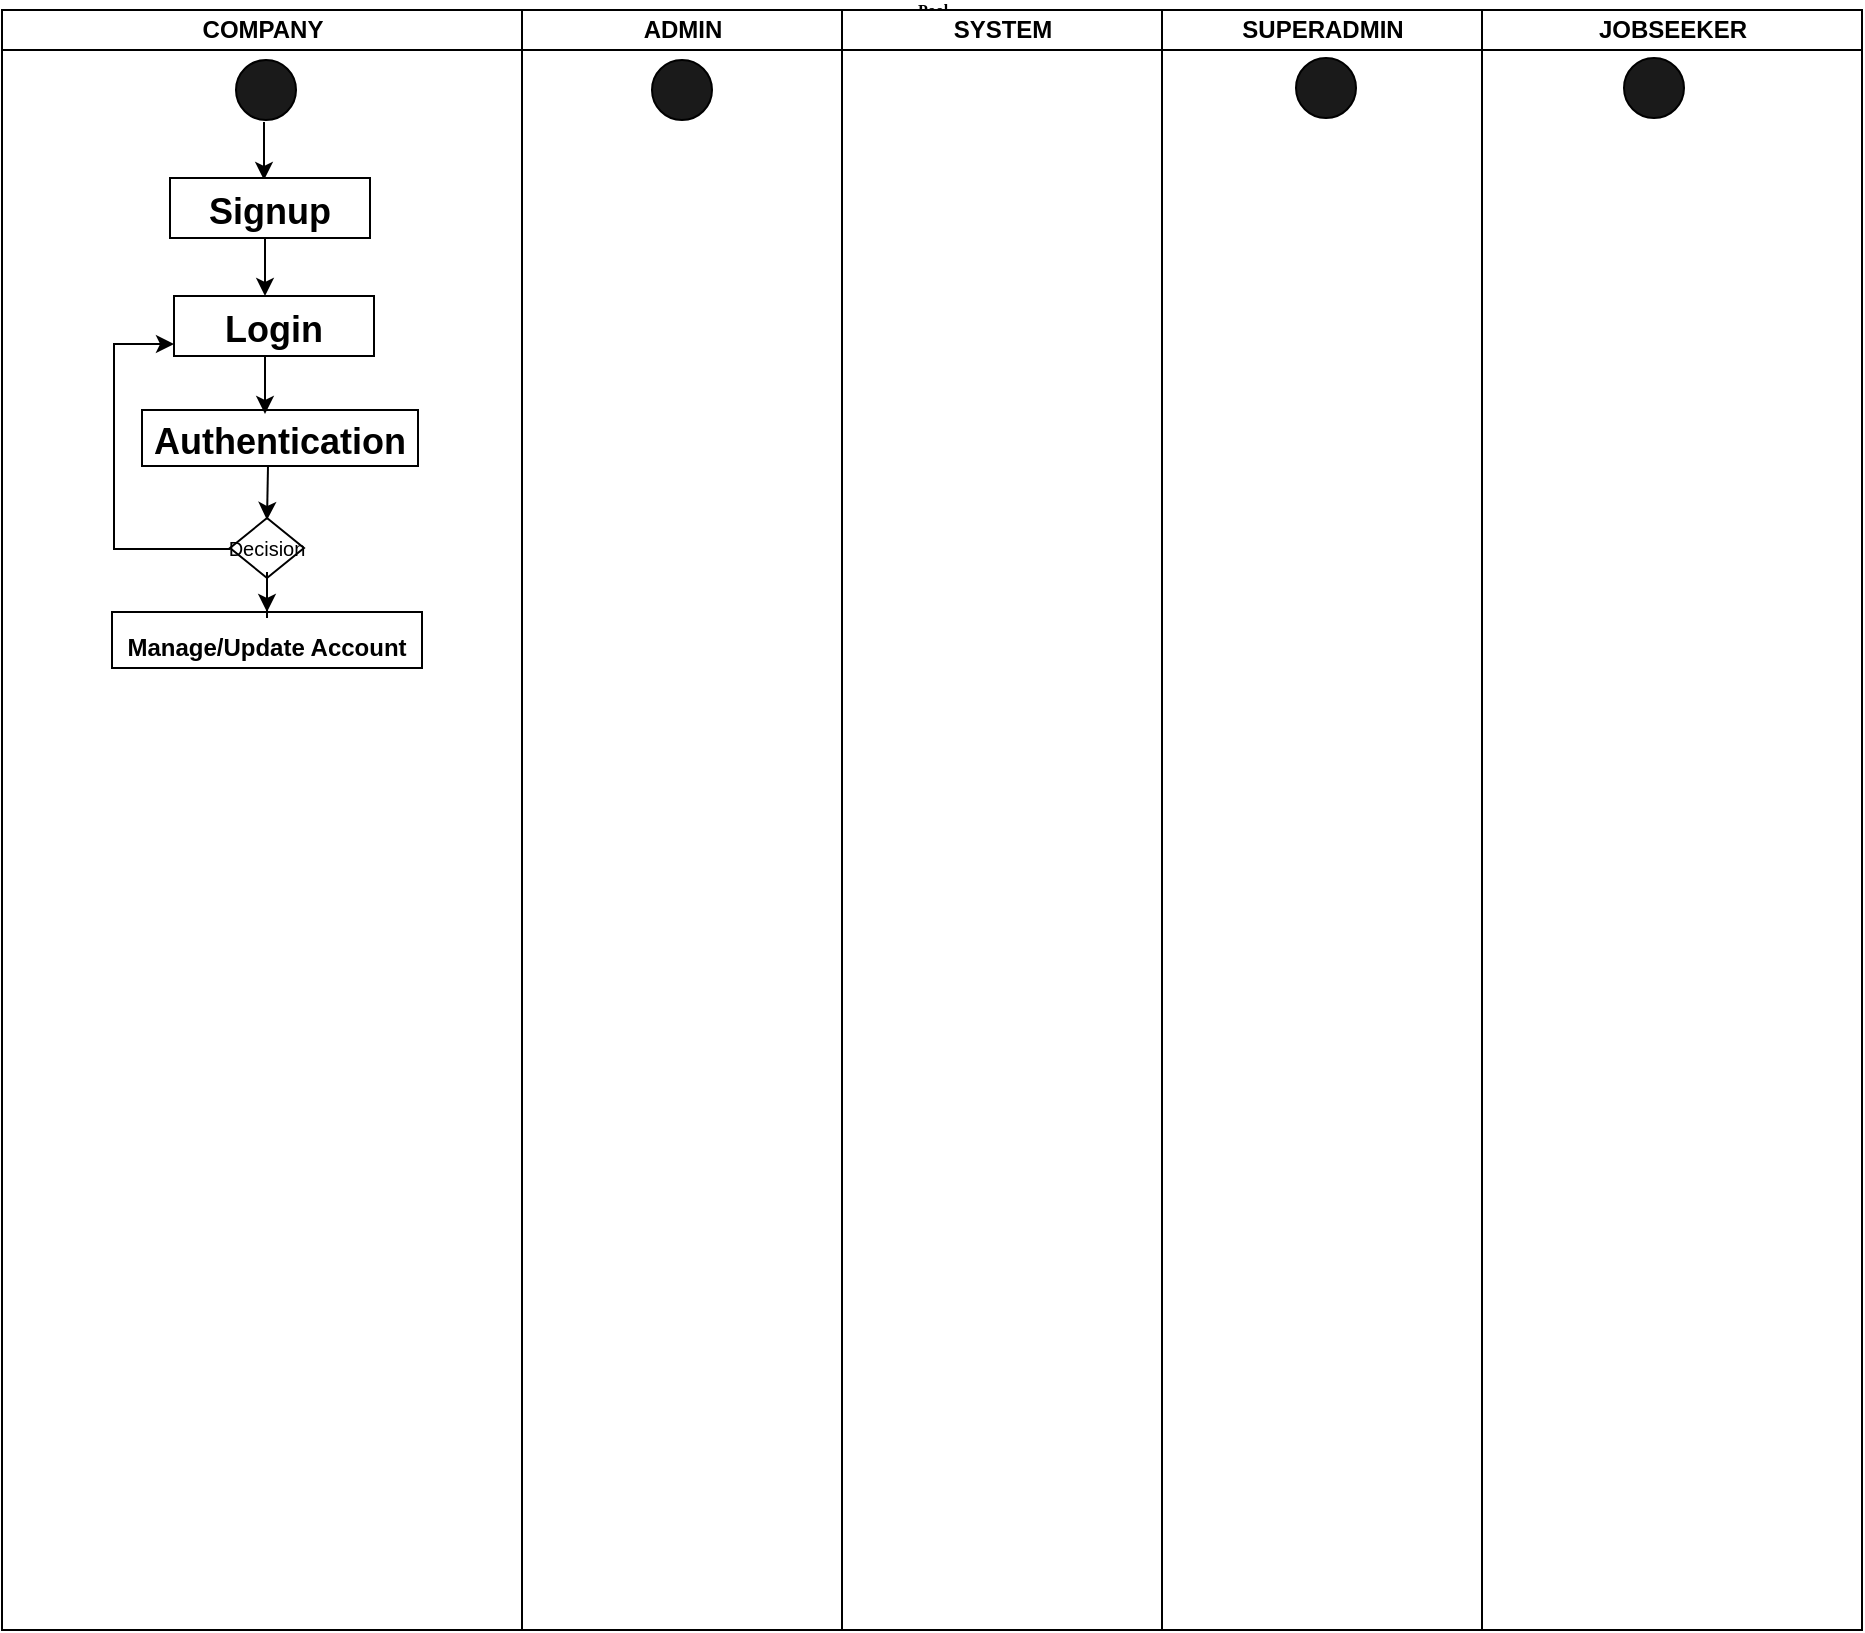 <mxfile version="24.7.10">
  <diagram name="Page-1" id="74e2e168-ea6b-b213-b513-2b3c1d86103e">
    <mxGraphModel dx="1276" dy="499" grid="1" gridSize="10" guides="1" tooltips="1" connect="1" arrows="1" fold="1" page="1" pageScale="1" pageWidth="1100" pageHeight="850" background="none" math="0" shadow="0">
      <root>
        <mxCell id="0" />
        <mxCell id="1" parent="0" />
        <mxCell id="77e6c97f196da883-1" value="Pool" style="swimlane;html=1;childLayout=stackLayout;startSize=0;rounded=0;shadow=0;labelBackgroundColor=none;strokeWidth=1;fontFamily=Verdana;fontSize=8;align=center;" parent="1" vertex="1">
          <mxGeometry x="93" y="20" width="930" height="810" as="geometry" />
        </mxCell>
        <mxCell id="77e6c97f196da883-2" value="COMPANY" style="swimlane;html=1;startSize=20;" parent="77e6c97f196da883-1" vertex="1">
          <mxGeometry width="260" height="810" as="geometry" />
        </mxCell>
        <mxCell id="nSxlMIZwYaIGK_Xv7DRQ-11" value="" style="edgeStyle=orthogonalEdgeStyle;rounded=0;orthogonalLoop=1;jettySize=auto;html=1;strokeColor=default;" edge="1" parent="77e6c97f196da883-2">
          <mxGeometry relative="1" as="geometry">
            <mxPoint x="131" y="56" as="sourcePoint" />
            <mxPoint x="131" y="85" as="targetPoint" />
          </mxGeometry>
        </mxCell>
        <mxCell id="nSxlMIZwYaIGK_Xv7DRQ-10" value="&lt;h1&gt;&lt;font face=&quot;Helvetica&quot; style=&quot;font-size: 18px;&quot;&gt;Signup&lt;/font&gt;&lt;/h1&gt;" style="html=1;dashed=0;whiteSpace=wrap;" vertex="1" parent="77e6c97f196da883-2">
          <mxGeometry x="84" y="84" width="100" height="30" as="geometry" />
        </mxCell>
        <mxCell id="nSxlMIZwYaIGK_Xv7DRQ-14" value="" style="ellipse;whiteSpace=wrap;html=1;aspect=fixed;fillColor=#1A1A1A;" vertex="1" parent="77e6c97f196da883-2">
          <mxGeometry x="117" y="25" width="30" height="30" as="geometry" />
        </mxCell>
        <mxCell id="nSxlMIZwYaIGK_Xv7DRQ-16" value="&lt;h1&gt;&lt;font face=&quot;Helvetica&quot; style=&quot;font-size: 18px;&quot;&gt;Login&lt;/font&gt;&lt;/h1&gt;" style="html=1;dashed=0;whiteSpace=wrap;" vertex="1" parent="77e6c97f196da883-2">
          <mxGeometry x="86" y="143" width="100" height="30" as="geometry" />
        </mxCell>
        <mxCell id="nSxlMIZwYaIGK_Xv7DRQ-21" value="" style="edgeStyle=orthogonalEdgeStyle;rounded=0;orthogonalLoop=1;jettySize=auto;html=1;strokeColor=default;" edge="1" parent="77e6c97f196da883-2">
          <mxGeometry relative="1" as="geometry">
            <mxPoint x="131.5" y="114" as="sourcePoint" />
            <mxPoint x="131.5" y="143" as="targetPoint" />
          </mxGeometry>
        </mxCell>
        <mxCell id="nSxlMIZwYaIGK_Xv7DRQ-33" value="" style="edgeStyle=elbowEdgeStyle;rounded=0;orthogonalLoop=1;jettySize=auto;html=1;exitX=0;exitY=0;exitDx=0;exitDy=0;" edge="1" parent="77e6c97f196da883-2">
          <mxGeometry relative="1" as="geometry">
            <mxPoint x="114" y="269.5" as="sourcePoint" />
            <mxPoint x="86" y="167" as="targetPoint" />
            <Array as="points">
              <mxPoint x="56" y="227" />
            </Array>
          </mxGeometry>
        </mxCell>
        <mxCell id="nSxlMIZwYaIGK_Xv7DRQ-24" value="&lt;font style=&quot;font-size: 10px;&quot;&gt;Decision&lt;/font&gt;" style="shape=rhombus;html=1;dashed=0;whiteSpace=wrap;perimeter=rhombusPerimeter;" vertex="1" parent="77e6c97f196da883-2">
          <mxGeometry x="114" y="254" width="37" height="30" as="geometry" />
        </mxCell>
        <mxCell id="nSxlMIZwYaIGK_Xv7DRQ-27" value="&lt;h1&gt;&lt;font face=&quot;Helvetica&quot; style=&quot;font-size: 18px;&quot;&gt;Authentication&lt;/font&gt;&lt;/h1&gt;" style="html=1;dashed=0;whiteSpace=wrap;" vertex="1" parent="77e6c97f196da883-2">
          <mxGeometry x="70" y="200" width="138" height="28" as="geometry" />
        </mxCell>
        <mxCell id="nSxlMIZwYaIGK_Xv7DRQ-31" value="" style="edgeStyle=orthogonalEdgeStyle;rounded=0;orthogonalLoop=1;jettySize=auto;html=1;" edge="1" parent="77e6c97f196da883-2">
          <mxGeometry relative="1" as="geometry">
            <mxPoint x="133" y="228" as="sourcePoint" />
            <mxPoint x="132.5" y="255" as="targetPoint" />
          </mxGeometry>
        </mxCell>
        <mxCell id="77e6c97f196da883-3" value="ADMIN" style="swimlane;html=1;startSize=20;" parent="77e6c97f196da883-1" vertex="1">
          <mxGeometry x="260" width="160" height="810" as="geometry" />
        </mxCell>
        <mxCell id="nSxlMIZwYaIGK_Xv7DRQ-3" value="" style="ellipse;whiteSpace=wrap;html=1;aspect=fixed;fillColor=#1A1A1A;" vertex="1" parent="77e6c97f196da883-3">
          <mxGeometry x="65" y="25" width="30" height="30" as="geometry" />
        </mxCell>
        <mxCell id="77e6c97f196da883-4" value="SYSTEM" style="swimlane;html=1;startSize=20;" parent="77e6c97f196da883-1" vertex="1">
          <mxGeometry x="420" width="160" height="810" as="geometry" />
        </mxCell>
        <mxCell id="77e6c97f196da883-5" value="SUPERADMIN" style="swimlane;html=1;startSize=20;" parent="77e6c97f196da883-1" vertex="1">
          <mxGeometry x="580" width="160" height="810" as="geometry" />
        </mxCell>
        <mxCell id="nSxlMIZwYaIGK_Xv7DRQ-4" value="" style="ellipse;whiteSpace=wrap;html=1;aspect=fixed;fillColor=#1A1A1A;" vertex="1" parent="77e6c97f196da883-5">
          <mxGeometry x="67" y="24" width="30" height="30" as="geometry" />
        </mxCell>
        <mxCell id="77e6c97f196da883-6" value="JOBSEEKER" style="swimlane;html=1;startSize=20;" parent="77e6c97f196da883-1" vertex="1">
          <mxGeometry x="740" width="190" height="810" as="geometry" />
        </mxCell>
        <mxCell id="nSxlMIZwYaIGK_Xv7DRQ-5" value="" style="ellipse;whiteSpace=wrap;html=1;aspect=fixed;fillColor=#1A1A1A;" vertex="1" parent="77e6c97f196da883-6">
          <mxGeometry x="71" y="24" width="30" height="30" as="geometry" />
        </mxCell>
        <mxCell id="nSxlMIZwYaIGK_Xv7DRQ-26" value="" style="edgeStyle=orthogonalEdgeStyle;rounded=0;orthogonalLoop=1;jettySize=auto;html=1;strokeColor=default;" edge="1" parent="1">
          <mxGeometry relative="1" as="geometry">
            <mxPoint x="224.5" y="193" as="sourcePoint" />
            <mxPoint x="224.5" y="222" as="targetPoint" />
          </mxGeometry>
        </mxCell>
        <mxCell id="nSxlMIZwYaIGK_Xv7DRQ-37" value="&lt;h1&gt;&lt;font face=&quot;Helvetica&quot; style=&quot;font-size: 12px;&quot;&gt;Manage/Update Account&lt;/font&gt;&lt;/h1&gt;" style="html=1;dashed=0;whiteSpace=wrap;" vertex="1" parent="1">
          <mxGeometry x="148" y="321" width="155" height="28" as="geometry" />
        </mxCell>
        <mxCell id="nSxlMIZwYaIGK_Xv7DRQ-39" value="" style="edgeStyle=orthogonalEdgeStyle;rounded=0;orthogonalLoop=1;jettySize=auto;html=1;" edge="1" parent="1" source="nSxlMIZwYaIGK_Xv7DRQ-24" target="nSxlMIZwYaIGK_Xv7DRQ-37">
          <mxGeometry relative="1" as="geometry" />
        </mxCell>
      </root>
    </mxGraphModel>
  </diagram>
</mxfile>

